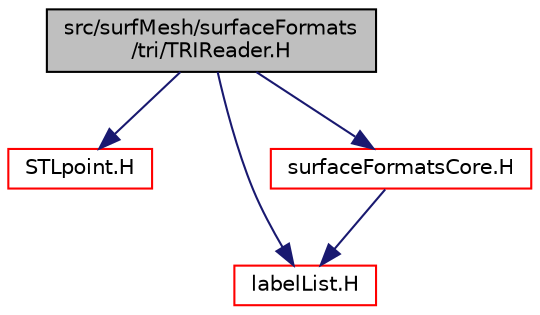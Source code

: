 digraph "src/surfMesh/surfaceFormats/tri/TRIReader.H"
{
  bgcolor="transparent";
  edge [fontname="Helvetica",fontsize="10",labelfontname="Helvetica",labelfontsize="10"];
  node [fontname="Helvetica",fontsize="10",shape=record];
  Node1 [label="src/surfMesh/surfaceFormats\l/tri/TRIReader.H",height=0.2,width=0.4,color="black", fillcolor="grey75", style="filled" fontcolor="black"];
  Node1 -> Node2 [color="midnightblue",fontsize="10",style="solid",fontname="Helvetica"];
  Node2 [label="STLpoint.H",height=0.2,width=0.4,color="red",URL="$STLpoint_8H.html"];
  Node1 -> Node3 [color="midnightblue",fontsize="10",style="solid",fontname="Helvetica"];
  Node3 [label="labelList.H",height=0.2,width=0.4,color="red",URL="$labelList_8H.html"];
  Node1 -> Node4 [color="midnightblue",fontsize="10",style="solid",fontname="Helvetica"];
  Node4 [label="surfaceFormatsCore.H",height=0.2,width=0.4,color="red",URL="$surfaceFormatsCore_8H.html"];
  Node4 -> Node3 [color="midnightblue",fontsize="10",style="solid",fontname="Helvetica"];
}
